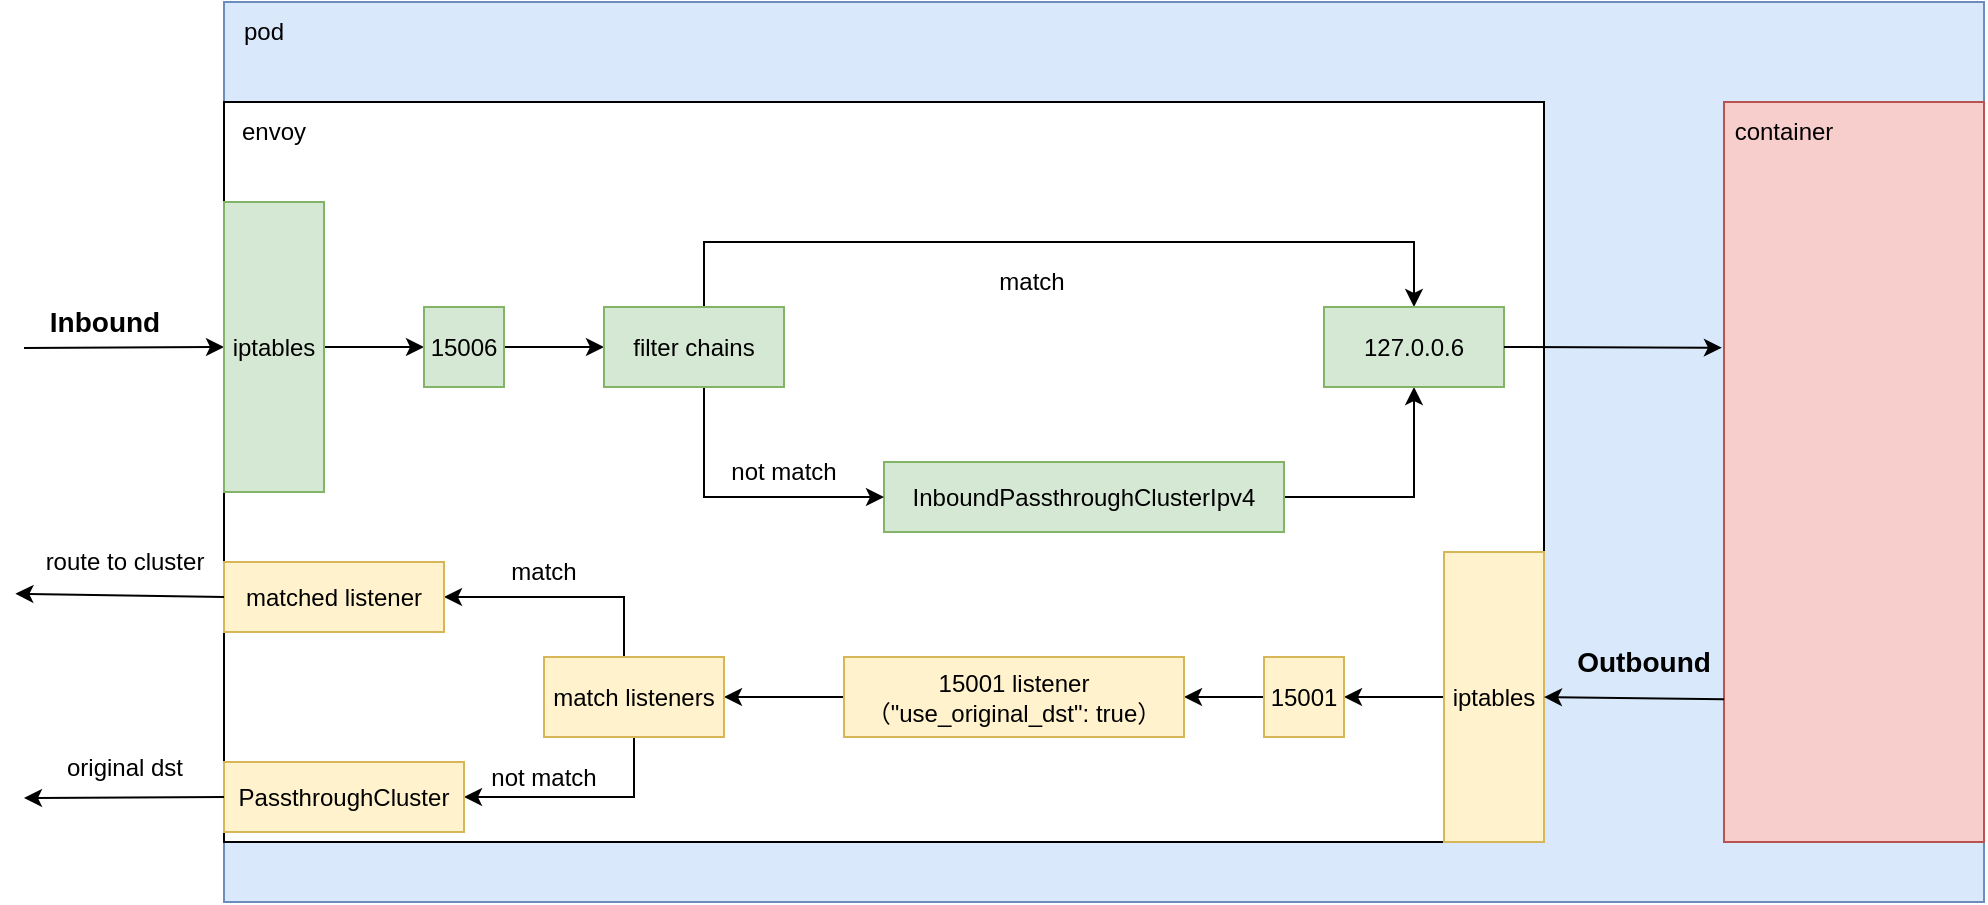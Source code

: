 <mxfile version="20.5.3" type="device"><diagram id="bdyGw8-Qzm5p0zWBYv5g" name="Page-1"><mxGraphModel dx="1792" dy="597" grid="1" gridSize="10" guides="1" tooltips="1" connect="1" arrows="1" fold="1" page="1" pageScale="1" pageWidth="827" pageHeight="1169" math="0" shadow="0"><root><mxCell id="0"/><mxCell id="1" parent="0"/><mxCell id="ix9Hy9tTN79NfuFP3I79-64" value="" style="rounded=0;whiteSpace=wrap;html=1;fillColor=#dae8fc;strokeColor=#6c8ebf;" parent="1" vertex="1"><mxGeometry x="10" width="880" height="450" as="geometry"/></mxCell><mxCell id="ix9Hy9tTN79NfuFP3I79-5" value="" style="rounded=0;whiteSpace=wrap;html=1;" parent="1" vertex="1"><mxGeometry x="10" y="50" width="660" height="370" as="geometry"/></mxCell><mxCell id="ix9Hy9tTN79NfuFP3I79-48" style="edgeStyle=orthogonalEdgeStyle;rounded=0;orthogonalLoop=1;jettySize=auto;html=1;" parent="1" source="ix9Hy9tTN79NfuFP3I79-6" target="ix9Hy9tTN79NfuFP3I79-45" edge="1"><mxGeometry relative="1" as="geometry"/></mxCell><mxCell id="ix9Hy9tTN79NfuFP3I79-6" value="15006" style="rounded=0;whiteSpace=wrap;html=1;direction=south;" parent="1" vertex="1"><mxGeometry x="110" y="152.5" width="40" height="40" as="geometry"/></mxCell><mxCell id="ix9Hy9tTN79NfuFP3I79-15" value="match" style="text;html=1;strokeColor=none;fillColor=none;align=center;verticalAlign=middle;whiteSpace=wrap;rounded=0;" parent="1" vertex="1"><mxGeometry x="384" y="130" width="60" height="20" as="geometry"/></mxCell><mxCell id="ix9Hy9tTN79NfuFP3I79-19" value="not match" style="text;html=1;strokeColor=none;fillColor=none;align=center;verticalAlign=middle;whiteSpace=wrap;rounded=0;" parent="1" vertex="1"><mxGeometry x="260" y="225" width="60" height="20" as="geometry"/></mxCell><mxCell id="ix9Hy9tTN79NfuFP3I79-47" style="edgeStyle=orthogonalEdgeStyle;rounded=0;orthogonalLoop=1;jettySize=auto;html=1;entryX=0.5;entryY=1;entryDx=0;entryDy=0;" parent="1" source="ix9Hy9tTN79NfuFP3I79-22" target="ix9Hy9tTN79NfuFP3I79-6" edge="1"><mxGeometry relative="1" as="geometry"/></mxCell><mxCell id="ix9Hy9tTN79NfuFP3I79-22" value="iptables" style="rounded=0;whiteSpace=wrap;html=1;" parent="1" vertex="1"><mxGeometry x="10" y="100" width="50" height="145" as="geometry"/></mxCell><mxCell id="ix9Hy9tTN79NfuFP3I79-25" style="edgeStyle=orthogonalEdgeStyle;rounded=0;orthogonalLoop=1;jettySize=auto;html=1;entryX=0.5;entryY=0;entryDx=0;entryDy=0;" parent="1" source="ix9Hy9tTN79NfuFP3I79-23" target="ix9Hy9tTN79NfuFP3I79-24" edge="1"><mxGeometry relative="1" as="geometry"/></mxCell><mxCell id="ix9Hy9tTN79NfuFP3I79-23" value="iptables" style="rounded=0;whiteSpace=wrap;html=1;fillColor=#fff2cc;strokeColor=#d6b656;" parent="1" vertex="1"><mxGeometry x="620" y="275" width="50" height="145" as="geometry"/></mxCell><mxCell id="ix9Hy9tTN79NfuFP3I79-42" style="edgeStyle=orthogonalEdgeStyle;rounded=0;orthogonalLoop=1;jettySize=auto;html=1;entryX=0.5;entryY=0;entryDx=0;entryDy=0;" parent="1" source="ix9Hy9tTN79NfuFP3I79-24" target="ix9Hy9tTN79NfuFP3I79-26" edge="1"><mxGeometry relative="1" as="geometry"/></mxCell><mxCell id="ix9Hy9tTN79NfuFP3I79-24" value="15001" style="rounded=0;whiteSpace=wrap;html=1;direction=south;fillColor=#fff2cc;strokeColor=#d6b656;" parent="1" vertex="1"><mxGeometry x="530" y="327.5" width="40" height="40" as="geometry"/></mxCell><mxCell id="ix9Hy9tTN79NfuFP3I79-29" style="edgeStyle=orthogonalEdgeStyle;rounded=0;orthogonalLoop=1;jettySize=auto;html=1;" parent="1" source="ix9Hy9tTN79NfuFP3I79-26" target="ix9Hy9tTN79NfuFP3I79-27" edge="1"><mxGeometry relative="1" as="geometry"/></mxCell><mxCell id="ix9Hy9tTN79NfuFP3I79-26" value="15001 listener&lt;br&gt;（&quot;use_original_dst&quot;: true）" style="rounded=0;whiteSpace=wrap;html=1;direction=south;fillColor=#fff2cc;strokeColor=#d6b656;" parent="1" vertex="1"><mxGeometry x="320" y="327.5" width="170" height="40" as="geometry"/></mxCell><mxCell id="ix9Hy9tTN79NfuFP3I79-37" style="edgeStyle=orthogonalEdgeStyle;rounded=0;orthogonalLoop=1;jettySize=auto;html=1;exitX=0.5;exitY=1;exitDx=0;exitDy=0;entryX=1;entryY=0.5;entryDx=0;entryDy=0;" parent="1" source="ix9Hy9tTN79NfuFP3I79-27" target="ix9Hy9tTN79NfuFP3I79-30" edge="1"><mxGeometry relative="1" as="geometry"><Array as="points"><mxPoint x="210" y="348"/><mxPoint x="210" y="298"/></Array></mxGeometry></mxCell><mxCell id="ix9Hy9tTN79NfuFP3I79-40" style="edgeStyle=orthogonalEdgeStyle;rounded=0;orthogonalLoop=1;jettySize=auto;html=1;entryX=1;entryY=0.5;entryDx=0;entryDy=0;" parent="1" source="ix9Hy9tTN79NfuFP3I79-27" target="ix9Hy9tTN79NfuFP3I79-31" edge="1"><mxGeometry relative="1" as="geometry"><Array as="points"><mxPoint x="215" y="398"/></Array></mxGeometry></mxCell><mxCell id="ix9Hy9tTN79NfuFP3I79-27" value="match listeners" style="rounded=0;whiteSpace=wrap;html=1;direction=south;fillColor=#fff2cc;strokeColor=#d6b656;" parent="1" vertex="1"><mxGeometry x="170" y="327.5" width="90" height="40" as="geometry"/></mxCell><mxCell id="ix9Hy9tTN79NfuFP3I79-30" value="matched listener" style="rounded=0;whiteSpace=wrap;html=1;fillColor=#fff2cc;strokeColor=#d6b656;" parent="1" vertex="1"><mxGeometry x="10" y="280" width="110" height="35" as="geometry"/></mxCell><mxCell id="ix9Hy9tTN79NfuFP3I79-31" value="PassthroughCluster" style="rounded=0;whiteSpace=wrap;html=1;fillColor=#fff2cc;strokeColor=#d6b656;" parent="1" vertex="1"><mxGeometry x="10" y="380" width="120" height="35" as="geometry"/></mxCell><mxCell id="ix9Hy9tTN79NfuFP3I79-32" value="" style="endArrow=classic;html=1;rounded=0;exitX=0;exitY=0.5;exitDx=0;exitDy=0;entryX=-0.043;entryY=1.029;entryDx=0;entryDy=0;entryPerimeter=0;" parent="1" source="ix9Hy9tTN79NfuFP3I79-30" target="ix9Hy9tTN79NfuFP3I79-33" edge="1"><mxGeometry width="50" height="50" relative="1" as="geometry"><mxPoint x="-50" y="310" as="sourcePoint"/><mxPoint x="-90" y="300" as="targetPoint"/></mxGeometry></mxCell><mxCell id="ix9Hy9tTN79NfuFP3I79-33" value="route to cluster" style="text;html=1;align=center;verticalAlign=middle;resizable=0;points=[];autosize=1;strokeColor=none;fillColor=none;" parent="1" vertex="1"><mxGeometry x="-90" y="265" width="100" height="30" as="geometry"/></mxCell><mxCell id="ix9Hy9tTN79NfuFP3I79-35" value="" style="endArrow=classic;html=1;rounded=0;exitX=0;exitY=0.5;exitDx=0;exitDy=0;" parent="1" source="ix9Hy9tTN79NfuFP3I79-31" edge="1"><mxGeometry width="50" height="50" relative="1" as="geometry"><mxPoint x="-90" y="400" as="sourcePoint"/><mxPoint x="-90" y="398" as="targetPoint"/></mxGeometry></mxCell><mxCell id="ix9Hy9tTN79NfuFP3I79-36" value="original dst" style="text;html=1;align=center;verticalAlign=middle;resizable=0;points=[];autosize=1;strokeColor=none;fillColor=none;" parent="1" vertex="1"><mxGeometry x="-80" y="367.5" width="80" height="30" as="geometry"/></mxCell><mxCell id="ix9Hy9tTN79NfuFP3I79-39" value="match" style="text;html=1;strokeColor=none;fillColor=none;align=center;verticalAlign=middle;whiteSpace=wrap;rounded=0;" parent="1" vertex="1"><mxGeometry x="140" y="275" width="60" height="20" as="geometry"/></mxCell><mxCell id="ix9Hy9tTN79NfuFP3I79-41" value="not match" style="text;html=1;strokeColor=none;fillColor=none;align=center;verticalAlign=middle;whiteSpace=wrap;rounded=0;" parent="1" vertex="1"><mxGeometry x="140" y="377.5" width="60" height="20" as="geometry"/></mxCell><mxCell id="ix9Hy9tTN79NfuFP3I79-55" style="edgeStyle=orthogonalEdgeStyle;rounded=0;orthogonalLoop=1;jettySize=auto;html=1;entryX=1;entryY=0.5;entryDx=0;entryDy=0;" parent="1" source="ix9Hy9tTN79NfuFP3I79-43" target="ix9Hy9tTN79NfuFP3I79-49" edge="1"><mxGeometry relative="1" as="geometry"/></mxCell><mxCell id="ix9Hy9tTN79NfuFP3I79-43" value="InboundPassthroughClusterIpv4" style="rounded=0;whiteSpace=wrap;html=1;fillColor=#d5e8d4;strokeColor=#82b366;" parent="1" vertex="1"><mxGeometry x="340" y="230" width="200" height="35" as="geometry"/></mxCell><mxCell id="ix9Hy9tTN79NfuFP3I79-50" style="edgeStyle=orthogonalEdgeStyle;rounded=0;orthogonalLoop=1;jettySize=auto;html=1;entryX=0;entryY=0.5;entryDx=0;entryDy=0;" parent="1" source="ix9Hy9tTN79NfuFP3I79-45" target="ix9Hy9tTN79NfuFP3I79-49" edge="1"><mxGeometry relative="1" as="geometry"><Array as="points"><mxPoint x="250" y="120"/><mxPoint x="605" y="120"/></Array></mxGeometry></mxCell><mxCell id="ix9Hy9tTN79NfuFP3I79-52" style="edgeStyle=orthogonalEdgeStyle;rounded=0;orthogonalLoop=1;jettySize=auto;html=1;entryX=0;entryY=0.5;entryDx=0;entryDy=0;" parent="1" source="ix9Hy9tTN79NfuFP3I79-45" target="ix9Hy9tTN79NfuFP3I79-43" edge="1"><mxGeometry relative="1" as="geometry"><Array as="points"><mxPoint x="250" y="248"/></Array></mxGeometry></mxCell><mxCell id="ix9Hy9tTN79NfuFP3I79-45" value="filter chains" style="rounded=0;whiteSpace=wrap;html=1;direction=south;fillColor=#d5e8d4;strokeColor=#82b366;" parent="1" vertex="1"><mxGeometry x="200" y="152.5" width="90" height="40" as="geometry"/></mxCell><mxCell id="ix9Hy9tTN79NfuFP3I79-49" value="127.0.0.6" style="rounded=0;whiteSpace=wrap;html=1;direction=south;fillColor=#d5e8d4;strokeColor=#82b366;" parent="1" vertex="1"><mxGeometry x="560" y="152.5" width="90" height="40" as="geometry"/></mxCell><mxCell id="ix9Hy9tTN79NfuFP3I79-56" value="" style="endArrow=classic;html=1;rounded=0;entryX=0;entryY=0.5;entryDx=0;entryDy=0;" parent="1" target="ix9Hy9tTN79NfuFP3I79-22" edge="1"><mxGeometry width="50" height="50" relative="1" as="geometry"><mxPoint x="-90" y="173" as="sourcePoint"/><mxPoint x="-20" y="160" as="targetPoint"/></mxGeometry></mxCell><mxCell id="ix9Hy9tTN79NfuFP3I79-57" value="&lt;b&gt;&lt;font style=&quot;font-size: 14px;&quot;&gt;Inbound&lt;/font&gt;&lt;/b&gt;" style="text;html=1;align=center;verticalAlign=middle;resizable=0;points=[];autosize=1;strokeColor=none;fillColor=none;" parent="1" vertex="1"><mxGeometry x="-90" y="145" width="80" height="30" as="geometry"/></mxCell><mxCell id="ix9Hy9tTN79NfuFP3I79-58" value="" style="rounded=0;whiteSpace=wrap;html=1;fillColor=#f8cecc;strokeColor=#b85450;" parent="1" vertex="1"><mxGeometry x="760" y="50" width="130" height="370" as="geometry"/></mxCell><mxCell id="ix9Hy9tTN79NfuFP3I79-62" value="envoy" style="text;html=1;strokeColor=none;fillColor=none;align=center;verticalAlign=middle;whiteSpace=wrap;rounded=0;" parent="1" vertex="1"><mxGeometry x="10" y="50" width="50" height="30" as="geometry"/></mxCell><mxCell id="ix9Hy9tTN79NfuFP3I79-63" value="container" style="text;html=1;strokeColor=none;fillColor=none;align=center;verticalAlign=middle;whiteSpace=wrap;rounded=0;" parent="1" vertex="1"><mxGeometry x="760" y="50" width="60" height="30" as="geometry"/></mxCell><mxCell id="ix9Hy9tTN79NfuFP3I79-65" value="pod" style="text;html=1;strokeColor=none;fillColor=none;align=center;verticalAlign=middle;whiteSpace=wrap;rounded=0;" parent="1" vertex="1"><mxGeometry x="10" width="40" height="30" as="geometry"/></mxCell><mxCell id="ix9Hy9tTN79NfuFP3I79-66" value="iptables" style="rounded=0;whiteSpace=wrap;html=1;fillColor=#d5e8d4;strokeColor=#82b366;" parent="1" vertex="1"><mxGeometry x="10" y="100" width="50" height="145" as="geometry"/></mxCell><mxCell id="ix9Hy9tTN79NfuFP3I79-67" value="15006" style="rounded=0;whiteSpace=wrap;html=1;direction=south;fillColor=#d5e8d4;strokeColor=#82b366;" parent="1" vertex="1"><mxGeometry x="110" y="152.5" width="40" height="40" as="geometry"/></mxCell><mxCell id="ix9Hy9tTN79NfuFP3I79-68" value="" style="endArrow=classic;html=1;rounded=0;strokeColor=#000000;exitX=0.5;exitY=0;exitDx=0;exitDy=0;entryX=-0.008;entryY=0.332;entryDx=0;entryDy=0;entryPerimeter=0;" parent="1" source="ix9Hy9tTN79NfuFP3I79-49" target="ix9Hy9tTN79NfuFP3I79-58" edge="1"><mxGeometry width="50" height="50" relative="1" as="geometry"><mxPoint x="700" y="200" as="sourcePoint"/><mxPoint x="750" y="150" as="targetPoint"/></mxGeometry></mxCell><mxCell id="ix9Hy9tTN79NfuFP3I79-69" value="" style="endArrow=classic;html=1;rounded=0;strokeColor=#000000;exitX=0;exitY=0.807;exitDx=0;exitDy=0;exitPerimeter=0;entryX=1;entryY=0.5;entryDx=0;entryDy=0;" parent="1" source="ix9Hy9tTN79NfuFP3I79-58" target="ix9Hy9tTN79NfuFP3I79-23" edge="1"><mxGeometry width="50" height="50" relative="1" as="geometry"><mxPoint x="770" y="350" as="sourcePoint"/><mxPoint x="820" y="300" as="targetPoint"/></mxGeometry></mxCell><mxCell id="ix9Hy9tTN79NfuFP3I79-70" value="&lt;font style=&quot;font-size: 14px;&quot;&gt;&lt;b&gt;Outbound&lt;/b&gt;&lt;/font&gt;" style="text;html=1;strokeColor=none;fillColor=none;align=center;verticalAlign=middle;whiteSpace=wrap;rounded=0;" parent="1" vertex="1"><mxGeometry x="690" y="320" width="60" height="20" as="geometry"/></mxCell></root></mxGraphModel></diagram></mxfile>